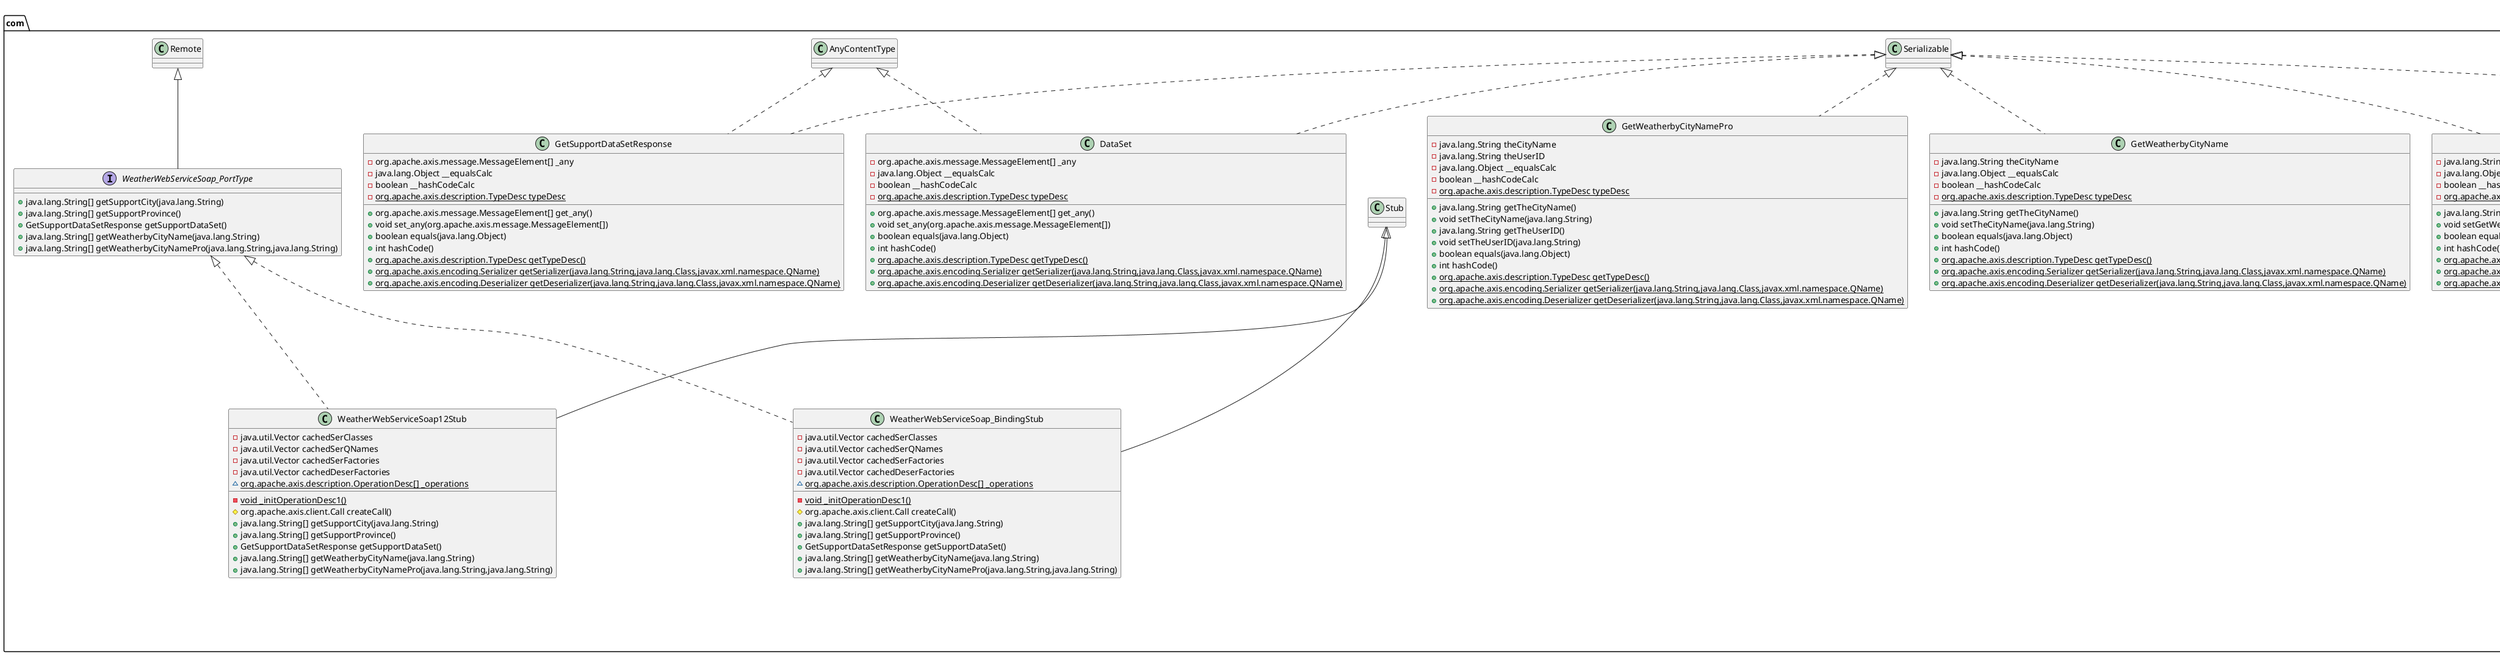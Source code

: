@startuml
interface com.WeatherWebService {
+ java.lang.String getWeatherWebServiceSoap12Address()
+ com.WeatherWebServiceSoap_PortType getWeatherWebServiceSoap12()
+ com.WeatherWebServiceSoap_PortType getWeatherWebServiceSoap12(java.net.URL)
+ java.lang.String getWeatherWebServiceSoapAddress()
+ com.WeatherWebServiceSoap_PortType getWeatherWebServiceSoap()
+ com.WeatherWebServiceSoap_PortType getWeatherWebServiceSoap(java.net.URL)
}

class com.GetWeatherbyCityNameResponse {
- java.lang.String[] getWeatherbyCityNameResult
- java.lang.Object __equalsCalc
- boolean __hashCodeCalc
- {static} org.apache.axis.description.TypeDesc typeDesc
+ java.lang.String[] getGetWeatherbyCityNameResult()
+ void setGetWeatherbyCityNameResult(java.lang.String[])
+ boolean equals(java.lang.Object)
+ int hashCode()
+ {static} org.apache.axis.description.TypeDesc getTypeDesc()
+ {static} org.apache.axis.encoding.Serializer getSerializer(java.lang.String,java.lang.Class,javax.xml.namespace.QName)
+ {static} org.apache.axis.encoding.Deserializer getDeserializer(java.lang.String,java.lang.Class,javax.xml.namespace.QName)
}


class com.GetWeatherbyCityNameProResponse {
- java.lang.String[] getWeatherbyCityNameProResult
- java.lang.Object __equalsCalc
- boolean __hashCodeCalc
- {static} org.apache.axis.description.TypeDesc typeDesc
+ java.lang.String[] getGetWeatherbyCityNameProResult()
+ void setGetWeatherbyCityNameProResult(java.lang.String[])
+ boolean equals(java.lang.Object)
+ int hashCode()
+ {static} org.apache.axis.description.TypeDesc getTypeDesc()
+ {static} org.apache.axis.encoding.Serializer getSerializer(java.lang.String,java.lang.Class,javax.xml.namespace.QName)
+ {static} org.apache.axis.encoding.Deserializer getDeserializer(java.lang.String,java.lang.Class,javax.xml.namespace.QName)
}


class com.WeatherWebServiceSoap_BindingStub {
- java.util.Vector cachedSerClasses
- java.util.Vector cachedSerQNames
- java.util.Vector cachedSerFactories
- java.util.Vector cachedDeserFactories
~ {static} org.apache.axis.description.OperationDesc[] _operations
- {static} void _initOperationDesc1()
# org.apache.axis.client.Call createCall()
+ java.lang.String[] getSupportCity(java.lang.String)
+ java.lang.String[] getSupportProvince()
+ GetSupportDataSetResponse getSupportDataSet()
+ java.lang.String[] getWeatherbyCityName(java.lang.String)
+ java.lang.String[] getWeatherbyCityNamePro(java.lang.String,java.lang.String)
}


class com.GetWeatherbyCityNamePro {
- java.lang.String theCityName
- java.lang.String theUserID
- java.lang.Object __equalsCalc
- boolean __hashCodeCalc
- {static} org.apache.axis.description.TypeDesc typeDesc
+ java.lang.String getTheCityName()
+ void setTheCityName(java.lang.String)
+ java.lang.String getTheUserID()
+ void setTheUserID(java.lang.String)
+ boolean equals(java.lang.Object)
+ int hashCode()
+ {static} org.apache.axis.description.TypeDesc getTypeDesc()
+ {static} org.apache.axis.encoding.Serializer getSerializer(java.lang.String,java.lang.Class,javax.xml.namespace.QName)
+ {static} org.apache.axis.encoding.Deserializer getDeserializer(java.lang.String,java.lang.Class,javax.xml.namespace.QName)
}


class com.WeatherWebServiceSoap12Stub {
- java.util.Vector cachedSerClasses
- java.util.Vector cachedSerQNames
- java.util.Vector cachedSerFactories
- java.util.Vector cachedDeserFactories
~ {static} org.apache.axis.description.OperationDesc[] _operations
- {static} void _initOperationDesc1()
# org.apache.axis.client.Call createCall()
+ java.lang.String[] getSupportCity(java.lang.String)
+ java.lang.String[] getSupportProvince()
+ GetSupportDataSetResponse getSupportDataSet()
+ java.lang.String[] getWeatherbyCityName(java.lang.String)
+ java.lang.String[] getWeatherbyCityNamePro(java.lang.String,java.lang.String)
}


class com.GetWeatherbyCityName {
- java.lang.String theCityName
- java.lang.Object __equalsCalc
- boolean __hashCodeCalc
- {static} org.apache.axis.description.TypeDesc typeDesc
+ java.lang.String getTheCityName()
+ void setTheCityName(java.lang.String)
+ boolean equals(java.lang.Object)
+ int hashCode()
+ {static} org.apache.axis.description.TypeDesc getTypeDesc()
+ {static} org.apache.axis.encoding.Serializer getSerializer(java.lang.String,java.lang.Class,javax.xml.namespace.QName)
+ {static} org.apache.axis.encoding.Deserializer getDeserializer(java.lang.String,java.lang.Class,javax.xml.namespace.QName)
}


interface com.WeatherWebServiceSoap_PortType {
+ java.lang.String[] getSupportCity(java.lang.String)
+ java.lang.String[] getSupportProvince()
+ GetSupportDataSetResponse getSupportDataSet()
+ java.lang.String[] getWeatherbyCityName(java.lang.String)
+ java.lang.String[] getWeatherbyCityNamePro(java.lang.String,java.lang.String)
}

class example.HelloWorldClient {
+ {static} void main(String[])
+ {static} String[] QueryWeatherForecastInfo(String)
}

class com.DataSet {
- org.apache.axis.message.MessageElement[] _any
- java.lang.Object __equalsCalc
- boolean __hashCodeCalc
- {static} org.apache.axis.description.TypeDesc typeDesc
+ org.apache.axis.message.MessageElement[] get_any()
+ void set_any(org.apache.axis.message.MessageElement[])
+ boolean equals(java.lang.Object)
+ int hashCode()
+ {static} org.apache.axis.description.TypeDesc getTypeDesc()
+ {static} org.apache.axis.encoding.Serializer getSerializer(java.lang.String,java.lang.Class,javax.xml.namespace.QName)
+ {static} org.apache.axis.encoding.Deserializer getDeserializer(java.lang.String,java.lang.Class,javax.xml.namespace.QName)
}


class com.GetSupportDataSetResponse {
- org.apache.axis.message.MessageElement[] _any
- java.lang.Object __equalsCalc
- boolean __hashCodeCalc
- {static} org.apache.axis.description.TypeDesc typeDesc
+ org.apache.axis.message.MessageElement[] get_any()
+ void set_any(org.apache.axis.message.MessageElement[])
+ boolean equals(java.lang.Object)
+ int hashCode()
+ {static} org.apache.axis.description.TypeDesc getTypeDesc()
+ {static} org.apache.axis.encoding.Serializer getSerializer(java.lang.String,java.lang.Class,javax.xml.namespace.QName)
+ {static} org.apache.axis.encoding.Deserializer getDeserializer(java.lang.String,java.lang.Class,javax.xml.namespace.QName)
}


class com.WeatherWebServiceLocator {
- java.lang.String WeatherWebServiceSoap12_address
- java.lang.String WeatherWebServiceSoap12WSDDServiceName
- java.lang.String WeatherWebServiceSoap_address
- java.lang.String WeatherWebServiceSoapWSDDServiceName
- java.util.HashSet ports
+ java.lang.String getWeatherWebServiceSoap12Address()
+ java.lang.String getWeatherWebServiceSoap12WSDDServiceName()
+ void setWeatherWebServiceSoap12WSDDServiceName(java.lang.String)
+ com.WeatherWebServiceSoap_PortType getWeatherWebServiceSoap12()
+ com.WeatherWebServiceSoap_PortType getWeatherWebServiceSoap12(java.net.URL)
+ void setWeatherWebServiceSoap12EndpointAddress(java.lang.String)
+ java.lang.String getWeatherWebServiceSoapAddress()
+ java.lang.String getWeatherWebServiceSoapWSDDServiceName()
+ void setWeatherWebServiceSoapWSDDServiceName(java.lang.String)
+ com.WeatherWebServiceSoap_PortType getWeatherWebServiceSoap()
+ com.WeatherWebServiceSoap_PortType getWeatherWebServiceSoap(java.net.URL)
+ void setWeatherWebServiceSoapEndpointAddress(java.lang.String)
+ java.rmi.Remote getPort(Class)
+ java.rmi.Remote getPort(javax.xml.namespace.QName,Class)
+ javax.xml.namespace.QName getServiceName()
+ java.util.Iterator getPorts()
+ void setEndpointAddress(java.lang.String,java.lang.String)
+ void setEndpointAddress(javax.xml.namespace.QName,java.lang.String)
}




com.Service <|-- com.WeatherWebService
com.Serializable <|.. com.GetWeatherbyCityNameResponse
com.Serializable <|.. com.GetWeatherbyCityNameProResponse
com.WeatherWebServiceSoap_PortType <|.. com.WeatherWebServiceSoap_BindingStub
com.Stub <|-- com.WeatherWebServiceSoap_BindingStub
com.Serializable <|.. com.GetWeatherbyCityNamePro
com.WeatherWebServiceSoap_PortType <|.. com.WeatherWebServiceSoap12Stub
com.Stub <|-- com.WeatherWebServiceSoap12Stub
com.Serializable <|.. com.GetWeatherbyCityName
com.Remote <|-- com.WeatherWebServiceSoap_PortType
com.Serializable <|.. com.DataSet
com.AnyContentType <|.. com.DataSet
com.Serializable <|.. com.GetSupportDataSetResponse
com.AnyContentType <|.. com.GetSupportDataSetResponse
com.WeatherWebService <|.. com.WeatherWebServiceLocator
com.Service <|-- com.WeatherWebServiceLocator
@enduml
